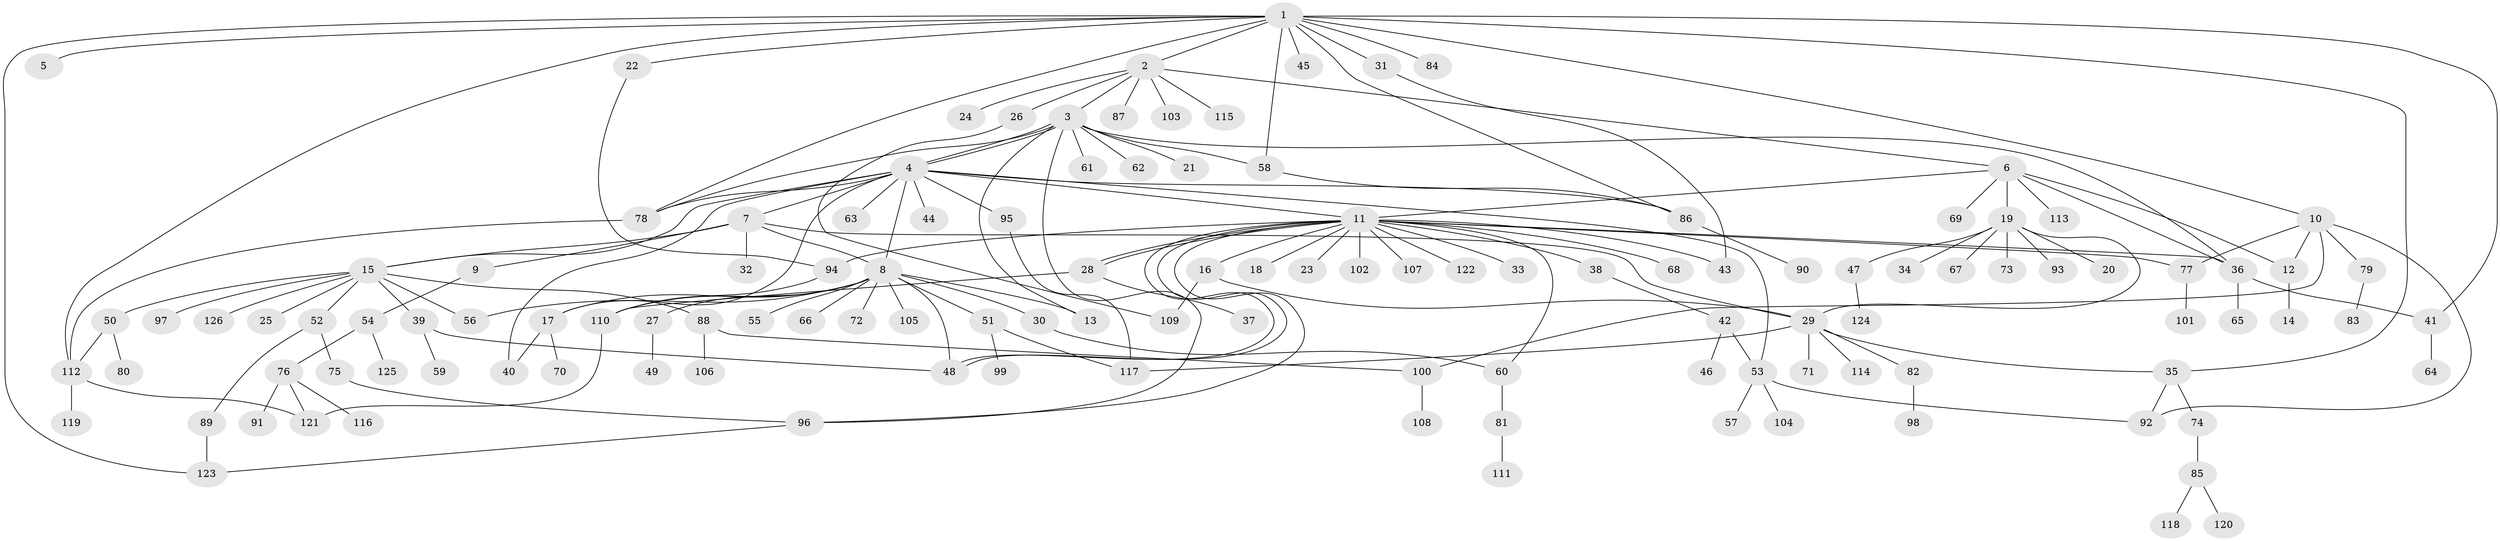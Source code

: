 // coarse degree distribution, {2: 0.125, 8: 0.025, 1: 0.375, 11: 0.025, 5: 0.125, 3: 0.1, 10: 0.025, 9: 0.025, 6: 0.05, 14: 0.025, 7: 0.05, 4: 0.05}
// Generated by graph-tools (version 1.1) at 2025/36/03/04/25 23:36:58]
// undirected, 126 vertices, 170 edges
graph export_dot {
  node [color=gray90,style=filled];
  1;
  2;
  3;
  4;
  5;
  6;
  7;
  8;
  9;
  10;
  11;
  12;
  13;
  14;
  15;
  16;
  17;
  18;
  19;
  20;
  21;
  22;
  23;
  24;
  25;
  26;
  27;
  28;
  29;
  30;
  31;
  32;
  33;
  34;
  35;
  36;
  37;
  38;
  39;
  40;
  41;
  42;
  43;
  44;
  45;
  46;
  47;
  48;
  49;
  50;
  51;
  52;
  53;
  54;
  55;
  56;
  57;
  58;
  59;
  60;
  61;
  62;
  63;
  64;
  65;
  66;
  67;
  68;
  69;
  70;
  71;
  72;
  73;
  74;
  75;
  76;
  77;
  78;
  79;
  80;
  81;
  82;
  83;
  84;
  85;
  86;
  87;
  88;
  89;
  90;
  91;
  92;
  93;
  94;
  95;
  96;
  97;
  98;
  99;
  100;
  101;
  102;
  103;
  104;
  105;
  106;
  107;
  108;
  109;
  110;
  111;
  112;
  113;
  114;
  115;
  116;
  117;
  118;
  119;
  120;
  121;
  122;
  123;
  124;
  125;
  126;
  1 -- 2;
  1 -- 5;
  1 -- 10;
  1 -- 22;
  1 -- 31;
  1 -- 35;
  1 -- 41;
  1 -- 45;
  1 -- 58;
  1 -- 78;
  1 -- 84;
  1 -- 86;
  1 -- 112;
  1 -- 123;
  2 -- 3;
  2 -- 6;
  2 -- 24;
  2 -- 26;
  2 -- 87;
  2 -- 103;
  2 -- 115;
  3 -- 4;
  3 -- 4;
  3 -- 13;
  3 -- 21;
  3 -- 36;
  3 -- 58;
  3 -- 61;
  3 -- 62;
  3 -- 78;
  3 -- 96;
  4 -- 7;
  4 -- 8;
  4 -- 11;
  4 -- 15;
  4 -- 17;
  4 -- 40;
  4 -- 44;
  4 -- 53;
  4 -- 63;
  4 -- 78;
  4 -- 86;
  4 -- 95;
  6 -- 11;
  6 -- 12;
  6 -- 19;
  6 -- 36;
  6 -- 69;
  6 -- 113;
  7 -- 8;
  7 -- 9;
  7 -- 15;
  7 -- 29;
  7 -- 32;
  8 -- 13;
  8 -- 17;
  8 -- 27;
  8 -- 30;
  8 -- 48;
  8 -- 51;
  8 -- 55;
  8 -- 56;
  8 -- 66;
  8 -- 72;
  8 -- 105;
  8 -- 110;
  9 -- 54;
  10 -- 12;
  10 -- 77;
  10 -- 79;
  10 -- 92;
  10 -- 100;
  11 -- 16;
  11 -- 18;
  11 -- 23;
  11 -- 28;
  11 -- 28;
  11 -- 33;
  11 -- 36;
  11 -- 38;
  11 -- 43;
  11 -- 48;
  11 -- 48;
  11 -- 60;
  11 -- 68;
  11 -- 77;
  11 -- 94;
  11 -- 96;
  11 -- 102;
  11 -- 107;
  11 -- 122;
  12 -- 14;
  15 -- 25;
  15 -- 39;
  15 -- 50;
  15 -- 52;
  15 -- 56;
  15 -- 88;
  15 -- 97;
  15 -- 126;
  16 -- 29;
  16 -- 109;
  17 -- 40;
  17 -- 70;
  19 -- 20;
  19 -- 29;
  19 -- 34;
  19 -- 47;
  19 -- 67;
  19 -- 73;
  19 -- 93;
  22 -- 94;
  26 -- 109;
  27 -- 49;
  28 -- 37;
  28 -- 110;
  29 -- 35;
  29 -- 71;
  29 -- 82;
  29 -- 114;
  29 -- 117;
  30 -- 60;
  31 -- 43;
  35 -- 74;
  35 -- 92;
  36 -- 41;
  36 -- 65;
  38 -- 42;
  39 -- 48;
  39 -- 59;
  41 -- 64;
  42 -- 46;
  42 -- 53;
  47 -- 124;
  50 -- 80;
  50 -- 112;
  51 -- 99;
  51 -- 117;
  52 -- 75;
  52 -- 89;
  53 -- 57;
  53 -- 92;
  53 -- 104;
  54 -- 76;
  54 -- 125;
  58 -- 86;
  60 -- 81;
  74 -- 85;
  75 -- 96;
  76 -- 91;
  76 -- 116;
  76 -- 121;
  77 -- 101;
  78 -- 112;
  79 -- 83;
  81 -- 111;
  82 -- 98;
  85 -- 118;
  85 -- 120;
  86 -- 90;
  88 -- 100;
  88 -- 106;
  89 -- 123;
  94 -- 110;
  95 -- 117;
  96 -- 123;
  100 -- 108;
  110 -- 121;
  112 -- 119;
  112 -- 121;
}
